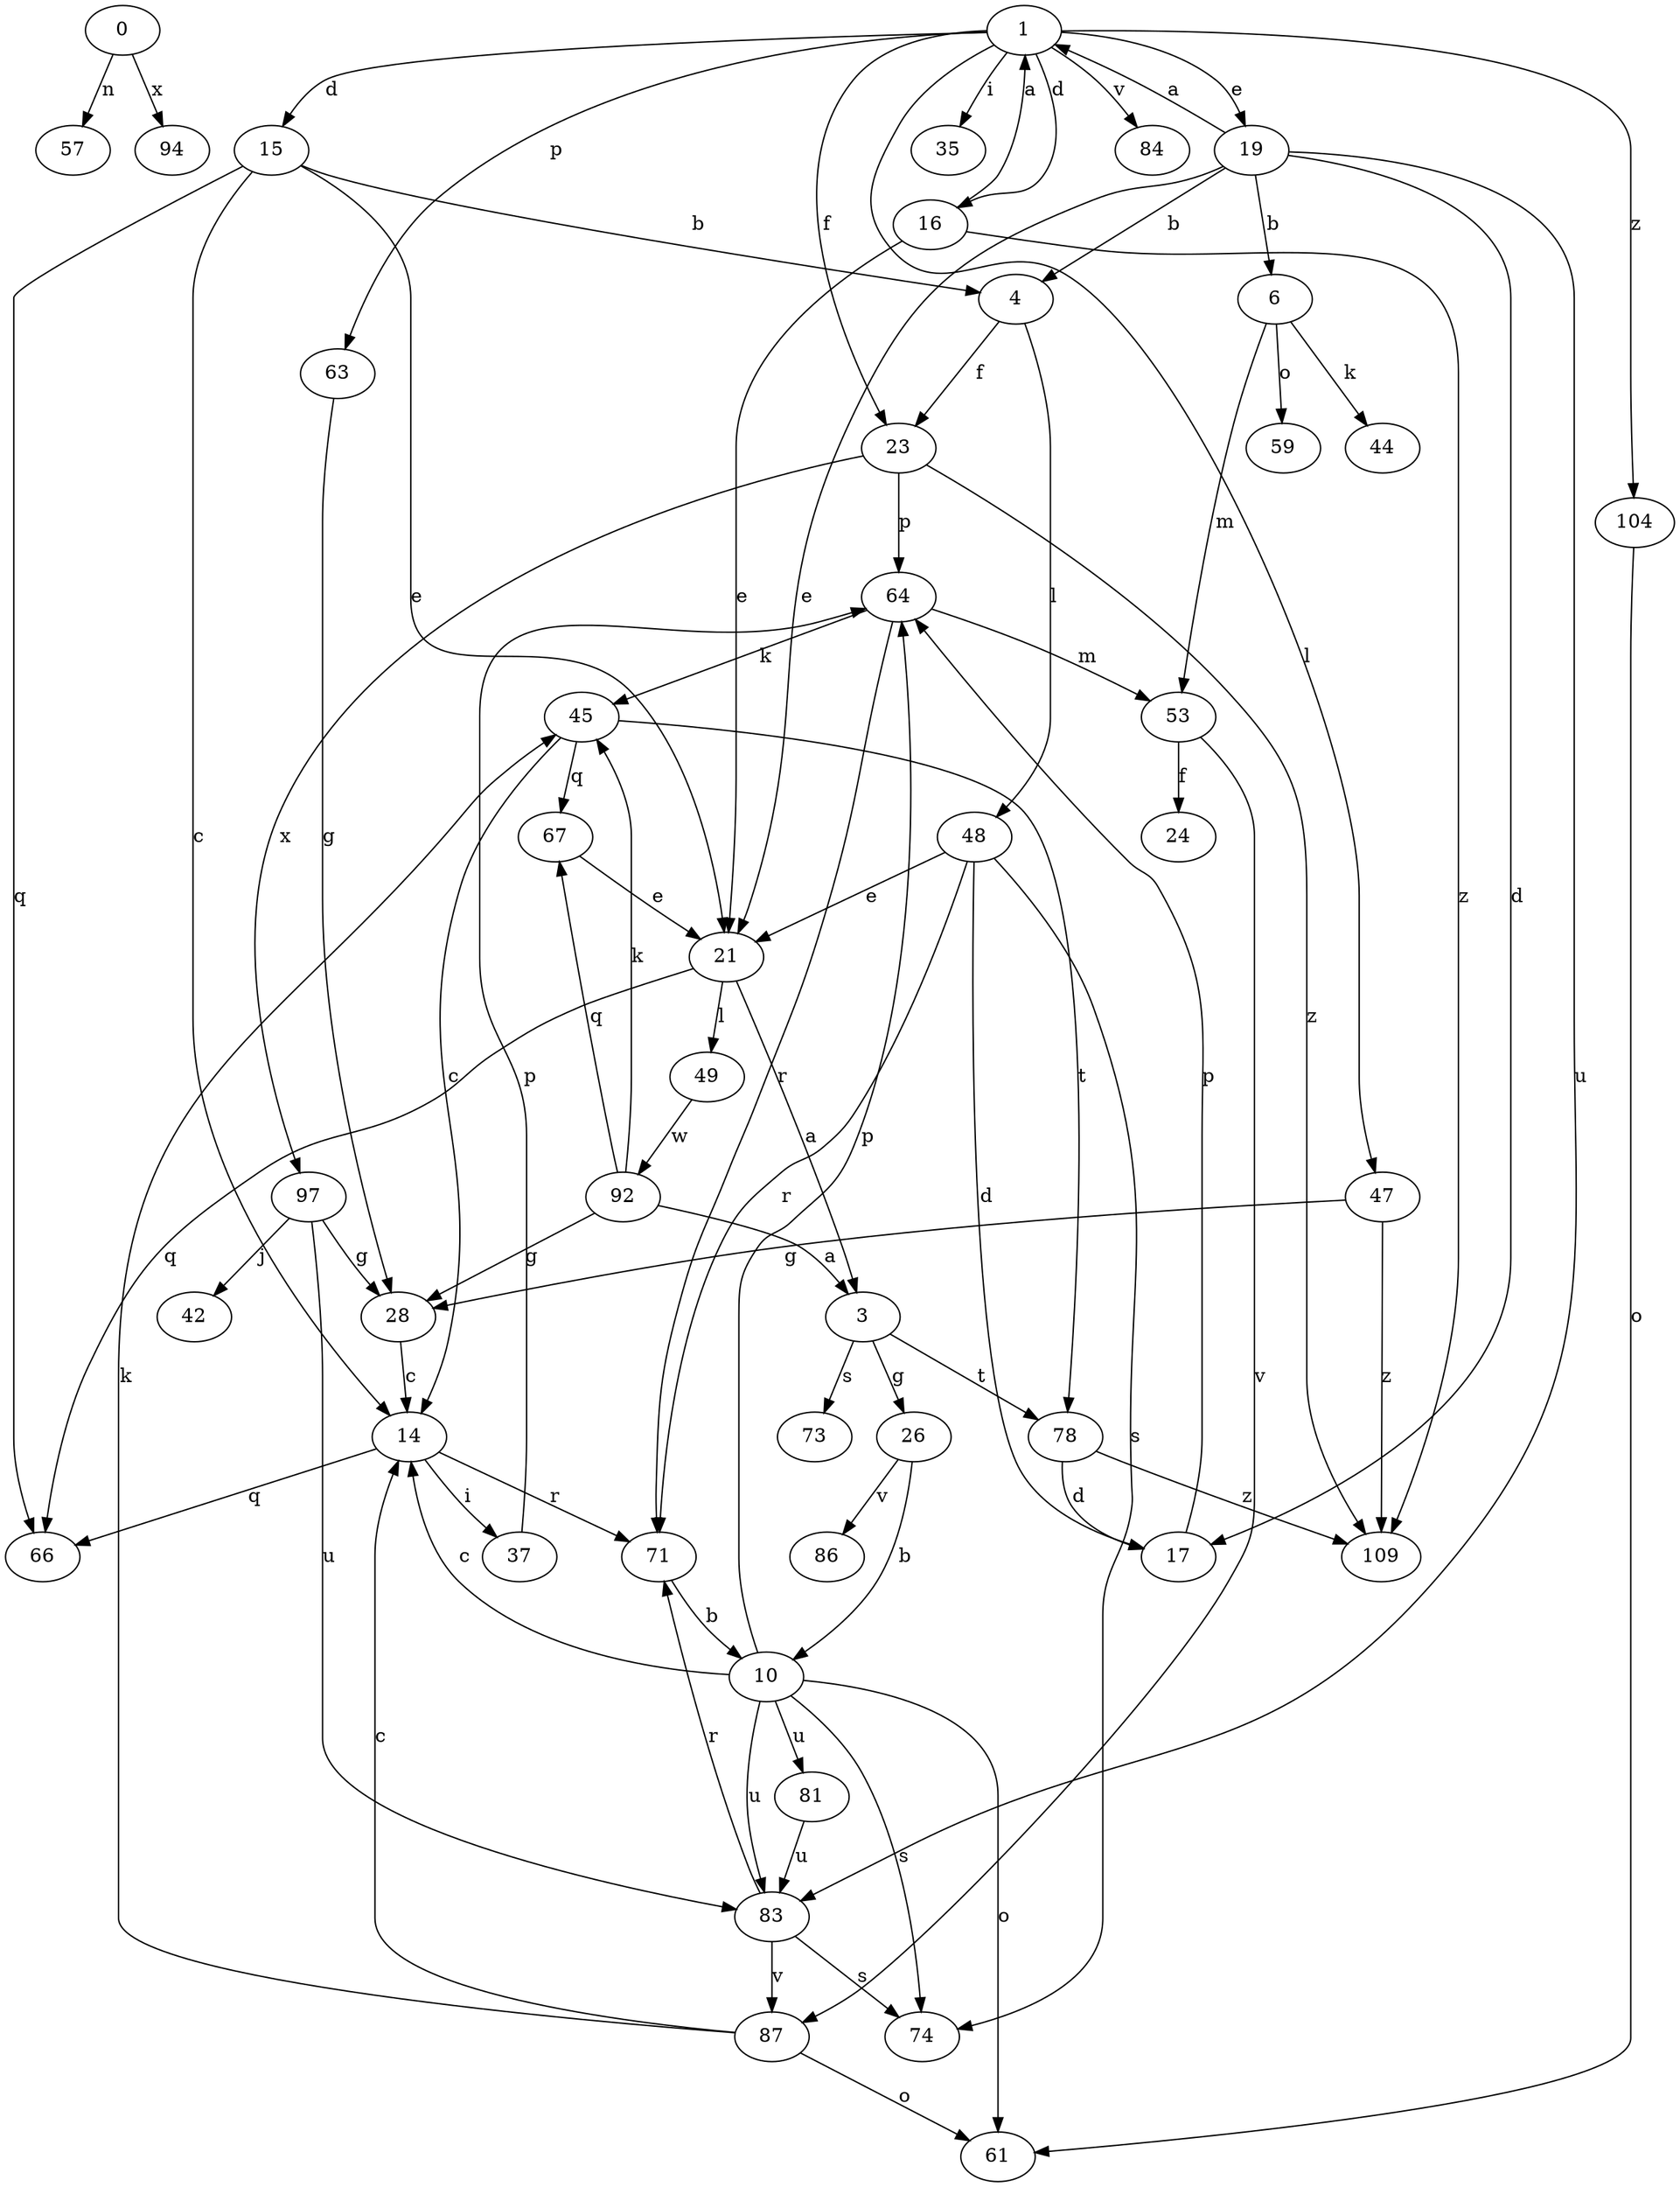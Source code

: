 strict digraph  {
0;
1;
3;
4;
6;
10;
14;
15;
16;
17;
19;
21;
23;
24;
26;
28;
35;
37;
42;
44;
45;
47;
48;
49;
53;
57;
59;
61;
63;
64;
66;
67;
71;
73;
74;
78;
81;
83;
84;
86;
87;
92;
94;
97;
104;
109;
0 -> 57  [label=n];
0 -> 94  [label=x];
1 -> 15  [label=d];
1 -> 16  [label=d];
1 -> 19  [label=e];
1 -> 23  [label=f];
1 -> 35  [label=i];
1 -> 47  [label=l];
1 -> 63  [label=p];
1 -> 84  [label=v];
1 -> 104  [label=z];
3 -> 26  [label=g];
3 -> 73  [label=s];
3 -> 78  [label=t];
4 -> 23  [label=f];
4 -> 48  [label=l];
6 -> 44  [label=k];
6 -> 53  [label=m];
6 -> 59  [label=o];
10 -> 14  [label=c];
10 -> 61  [label=o];
10 -> 64  [label=p];
10 -> 74  [label=s];
10 -> 81  [label=u];
10 -> 83  [label=u];
14 -> 37  [label=i];
14 -> 66  [label=q];
14 -> 71  [label=r];
15 -> 4  [label=b];
15 -> 14  [label=c];
15 -> 21  [label=e];
15 -> 66  [label=q];
16 -> 1  [label=a];
16 -> 21  [label=e];
16 -> 109  [label=z];
17 -> 64  [label=p];
19 -> 1  [label=a];
19 -> 4  [label=b];
19 -> 6  [label=b];
19 -> 17  [label=d];
19 -> 21  [label=e];
19 -> 83  [label=u];
21 -> 3  [label=a];
21 -> 49  [label=l];
21 -> 66  [label=q];
23 -> 64  [label=p];
23 -> 97  [label=x];
23 -> 109  [label=z];
26 -> 10  [label=b];
26 -> 86  [label=v];
28 -> 14  [label=c];
37 -> 64  [label=p];
45 -> 14  [label=c];
45 -> 67  [label=q];
45 -> 78  [label=t];
47 -> 28  [label=g];
47 -> 109  [label=z];
48 -> 17  [label=d];
48 -> 21  [label=e];
48 -> 71  [label=r];
48 -> 74  [label=s];
49 -> 92  [label=w];
53 -> 24  [label=f];
53 -> 87  [label=v];
63 -> 28  [label=g];
64 -> 45  [label=k];
64 -> 53  [label=m];
64 -> 71  [label=r];
67 -> 21  [label=e];
71 -> 10  [label=b];
78 -> 17  [label=d];
78 -> 109  [label=z];
81 -> 83  [label=u];
83 -> 71  [label=r];
83 -> 74  [label=s];
83 -> 87  [label=v];
87 -> 14  [label=c];
87 -> 45  [label=k];
87 -> 61  [label=o];
92 -> 3  [label=a];
92 -> 28  [label=g];
92 -> 45  [label=k];
92 -> 67  [label=q];
97 -> 28  [label=g];
97 -> 42  [label=j];
97 -> 83  [label=u];
104 -> 61  [label=o];
}
